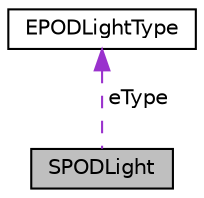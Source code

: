 digraph "SPODLight"
{
  edge [fontname="Helvetica",fontsize="10",labelfontname="Helvetica",labelfontsize="10"];
  node [fontname="Helvetica",fontsize="10",shape=record];
  Node1 [label="SPODLight",height=0.2,width=0.4,color="black", fillcolor="grey75", style="filled", fontcolor="black"];
  Node2 -> Node1 [dir="back",color="darkorchid3",fontsize="10",style="dashed",label=" eType" ];
  Node2 [label="EPODLightType",height=0.2,width=0.4,color="black", fillcolor="white", style="filled",URL="$struct_e_p_o_d_light_type.html",tooltip="Enum for the POD format light types. "];
}
